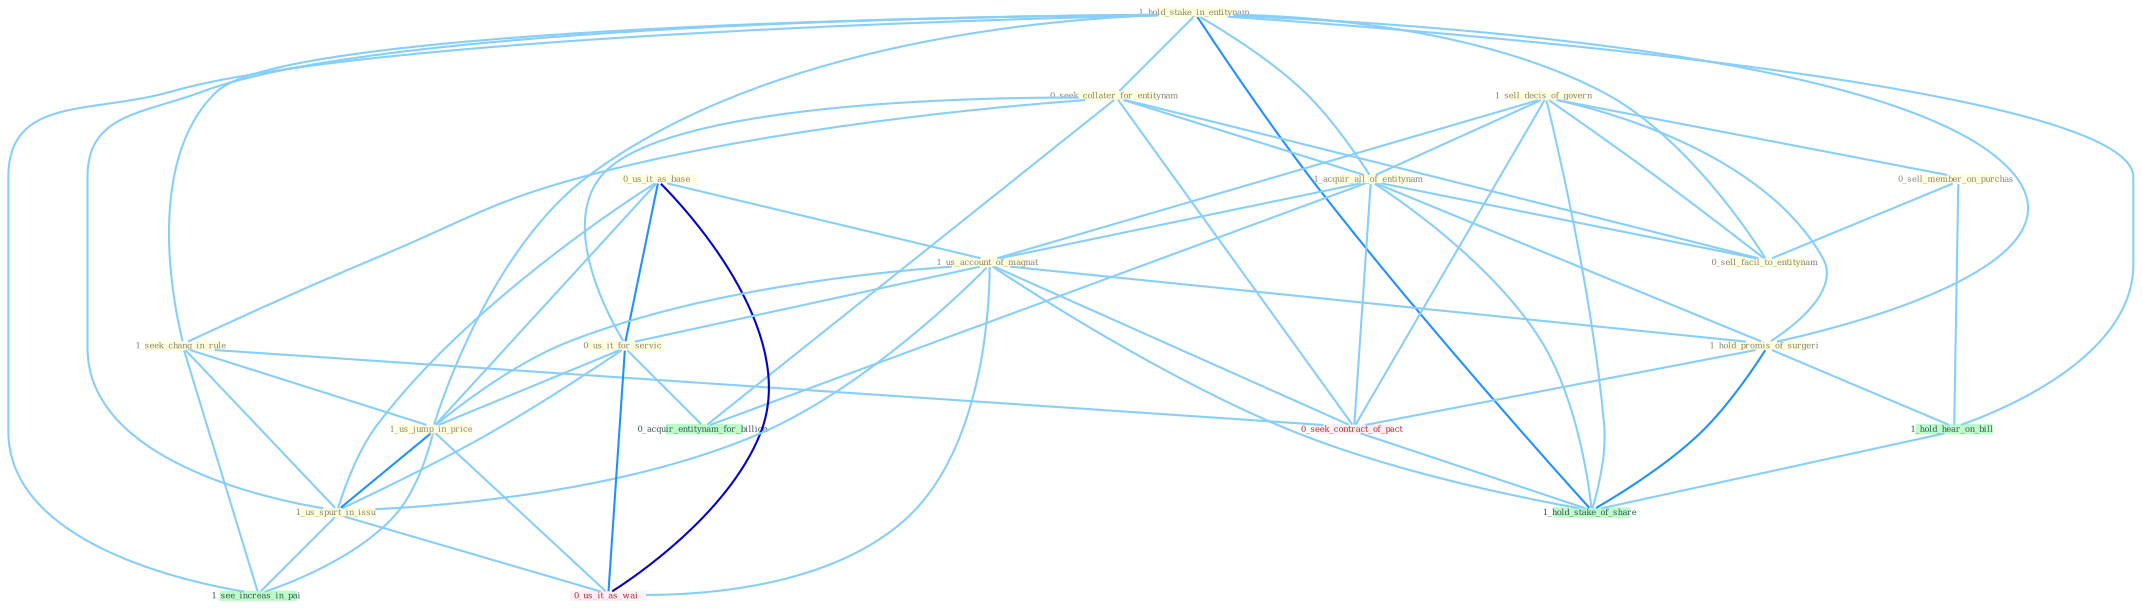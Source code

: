Graph G{ 
    node
    [shape=polygon,style=filled,width=.5,height=.06,color="#BDFCC9",fixedsize=true,fontsize=4,
    fontcolor="#2f4f4f"];
    {node
    [color="#ffffe0", fontcolor="#8b7d6b"] "1_hold_stake_in_entitynam " "1_sell_decis_of_govern " "0_seek_collater_for_entitynam " "1_acquir_all_of_entitynam " "1_seek_chang_in_rule " "0_us_it_as_base " "1_us_account_of_magnat " "0_us_it_for_servic " "1_us_jump_in_price " "1_us_spurt_in_issu " "0_sell_member_on_purchas " "0_sell_facil_to_entitynam " "1_hold_promis_of_surgeri "}
{node [color="#fff0f5", fontcolor="#b22222"] "0_seek_contract_of_pact " "0_us_it_as_wai "}
edge [color="#B0E2FF"];

	"1_hold_stake_in_entitynam " -- "0_seek_collater_for_entitynam " [w="1", color="#87cefa" ];
	"1_hold_stake_in_entitynam " -- "1_acquir_all_of_entitynam " [w="1", color="#87cefa" ];
	"1_hold_stake_in_entitynam " -- "1_seek_chang_in_rule " [w="1", color="#87cefa" ];
	"1_hold_stake_in_entitynam " -- "1_us_jump_in_price " [w="1", color="#87cefa" ];
	"1_hold_stake_in_entitynam " -- "1_us_spurt_in_issu " [w="1", color="#87cefa" ];
	"1_hold_stake_in_entitynam " -- "0_sell_facil_to_entitynam " [w="1", color="#87cefa" ];
	"1_hold_stake_in_entitynam " -- "1_hold_promis_of_surgeri " [w="1", color="#87cefa" ];
	"1_hold_stake_in_entitynam " -- "1_see_increas_in_pai " [w="1", color="#87cefa" ];
	"1_hold_stake_in_entitynam " -- "1_hold_hear_on_bill " [w="1", color="#87cefa" ];
	"1_hold_stake_in_entitynam " -- "1_hold_stake_of_share " [w="2", color="#1e90ff" , len=0.8];
	"1_sell_decis_of_govern " -- "1_acquir_all_of_entitynam " [w="1", color="#87cefa" ];
	"1_sell_decis_of_govern " -- "1_us_account_of_magnat " [w="1", color="#87cefa" ];
	"1_sell_decis_of_govern " -- "0_sell_member_on_purchas " [w="1", color="#87cefa" ];
	"1_sell_decis_of_govern " -- "0_sell_facil_to_entitynam " [w="1", color="#87cefa" ];
	"1_sell_decis_of_govern " -- "1_hold_promis_of_surgeri " [w="1", color="#87cefa" ];
	"1_sell_decis_of_govern " -- "0_seek_contract_of_pact " [w="1", color="#87cefa" ];
	"1_sell_decis_of_govern " -- "1_hold_stake_of_share " [w="1", color="#87cefa" ];
	"0_seek_collater_for_entitynam " -- "1_acquir_all_of_entitynam " [w="1", color="#87cefa" ];
	"0_seek_collater_for_entitynam " -- "1_seek_chang_in_rule " [w="1", color="#87cefa" ];
	"0_seek_collater_for_entitynam " -- "0_us_it_for_servic " [w="1", color="#87cefa" ];
	"0_seek_collater_for_entitynam " -- "0_sell_facil_to_entitynam " [w="1", color="#87cefa" ];
	"0_seek_collater_for_entitynam " -- "0_seek_contract_of_pact " [w="1", color="#87cefa" ];
	"0_seek_collater_for_entitynam " -- "0_acquir_entitynam_for_billion " [w="1", color="#87cefa" ];
	"1_acquir_all_of_entitynam " -- "1_us_account_of_magnat " [w="1", color="#87cefa" ];
	"1_acquir_all_of_entitynam " -- "0_sell_facil_to_entitynam " [w="1", color="#87cefa" ];
	"1_acquir_all_of_entitynam " -- "1_hold_promis_of_surgeri " [w="1", color="#87cefa" ];
	"1_acquir_all_of_entitynam " -- "0_seek_contract_of_pact " [w="1", color="#87cefa" ];
	"1_acquir_all_of_entitynam " -- "0_acquir_entitynam_for_billion " [w="1", color="#87cefa" ];
	"1_acquir_all_of_entitynam " -- "1_hold_stake_of_share " [w="1", color="#87cefa" ];
	"1_seek_chang_in_rule " -- "1_us_jump_in_price " [w="1", color="#87cefa" ];
	"1_seek_chang_in_rule " -- "1_us_spurt_in_issu " [w="1", color="#87cefa" ];
	"1_seek_chang_in_rule " -- "0_seek_contract_of_pact " [w="1", color="#87cefa" ];
	"1_seek_chang_in_rule " -- "1_see_increas_in_pai " [w="1", color="#87cefa" ];
	"0_us_it_as_base " -- "1_us_account_of_magnat " [w="1", color="#87cefa" ];
	"0_us_it_as_base " -- "0_us_it_for_servic " [w="2", color="#1e90ff" , len=0.8];
	"0_us_it_as_base " -- "1_us_jump_in_price " [w="1", color="#87cefa" ];
	"0_us_it_as_base " -- "1_us_spurt_in_issu " [w="1", color="#87cefa" ];
	"0_us_it_as_base " -- "0_us_it_as_wai " [w="3", color="#0000cd" , len=0.6];
	"1_us_account_of_magnat " -- "0_us_it_for_servic " [w="1", color="#87cefa" ];
	"1_us_account_of_magnat " -- "1_us_jump_in_price " [w="1", color="#87cefa" ];
	"1_us_account_of_magnat " -- "1_us_spurt_in_issu " [w="1", color="#87cefa" ];
	"1_us_account_of_magnat " -- "1_hold_promis_of_surgeri " [w="1", color="#87cefa" ];
	"1_us_account_of_magnat " -- "0_seek_contract_of_pact " [w="1", color="#87cefa" ];
	"1_us_account_of_magnat " -- "0_us_it_as_wai " [w="1", color="#87cefa" ];
	"1_us_account_of_magnat " -- "1_hold_stake_of_share " [w="1", color="#87cefa" ];
	"0_us_it_for_servic " -- "1_us_jump_in_price " [w="1", color="#87cefa" ];
	"0_us_it_for_servic " -- "1_us_spurt_in_issu " [w="1", color="#87cefa" ];
	"0_us_it_for_servic " -- "0_us_it_as_wai " [w="2", color="#1e90ff" , len=0.8];
	"0_us_it_for_servic " -- "0_acquir_entitynam_for_billion " [w="1", color="#87cefa" ];
	"1_us_jump_in_price " -- "1_us_spurt_in_issu " [w="2", color="#1e90ff" , len=0.8];
	"1_us_jump_in_price " -- "0_us_it_as_wai " [w="1", color="#87cefa" ];
	"1_us_jump_in_price " -- "1_see_increas_in_pai " [w="1", color="#87cefa" ];
	"1_us_spurt_in_issu " -- "0_us_it_as_wai " [w="1", color="#87cefa" ];
	"1_us_spurt_in_issu " -- "1_see_increas_in_pai " [w="1", color="#87cefa" ];
	"0_sell_member_on_purchas " -- "0_sell_facil_to_entitynam " [w="1", color="#87cefa" ];
	"0_sell_member_on_purchas " -- "1_hold_hear_on_bill " [w="1", color="#87cefa" ];
	"1_hold_promis_of_surgeri " -- "0_seek_contract_of_pact " [w="1", color="#87cefa" ];
	"1_hold_promis_of_surgeri " -- "1_hold_hear_on_bill " [w="1", color="#87cefa" ];
	"1_hold_promis_of_surgeri " -- "1_hold_stake_of_share " [w="2", color="#1e90ff" , len=0.8];
	"0_seek_contract_of_pact " -- "1_hold_stake_of_share " [w="1", color="#87cefa" ];
	"1_hold_hear_on_bill " -- "1_hold_stake_of_share " [w="1", color="#87cefa" ];
}